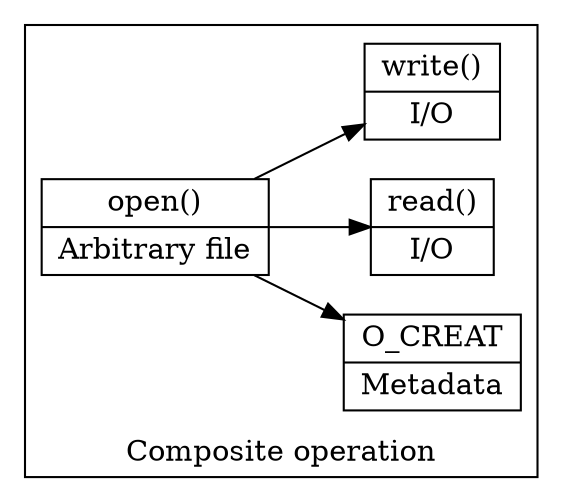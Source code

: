 digraph G
{
	rankdir="LR"
	graph [compound=true labelloc=b]
	node [shape=record];
	subgraph cluster_composite{
		label="Composite operation";
		open [label="open() | Arbitrary file"]
		creation [label="O_CREAT | Metadata"]
		read [label="read() | I/O"]
		write [label="write() | I/O"]
		color="black"
	}

	open -> creation
	open -> read
	open -> write
}
